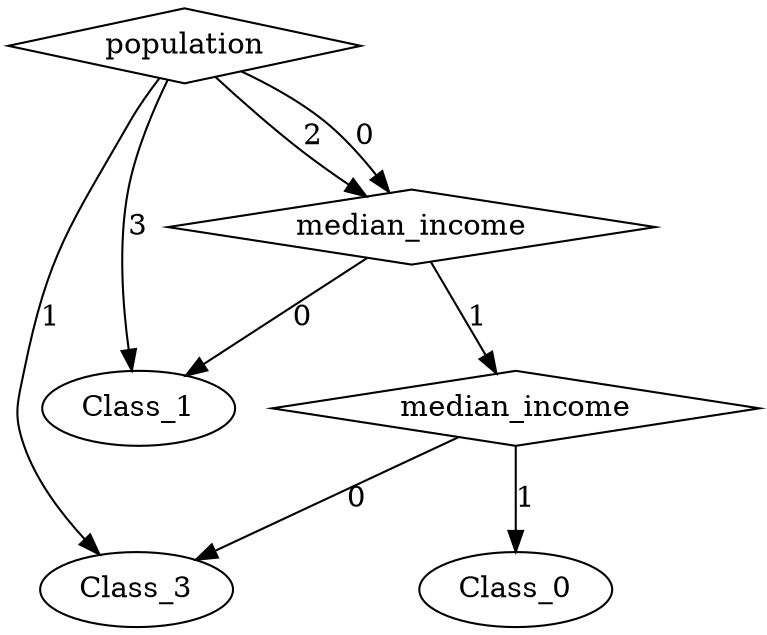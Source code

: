 digraph {
node [label=Class_0,style=""] Class_0
node [label=Class_3,style=""] Class_3
node [label=Class_1,style=""] Class_1
node [label=Class_1,style=""] Class_1
node [label=Class_3,style=""] Class_3
node [label=median_income,shape="diamond",style=""] 2
node [label=median_income,shape="diamond",style=""] 1
node [label=population,shape="diamond",style=""] 0

2 -> Class_0 [label="1"]
2 -> Class_3 [label="0"]
1 -> 2 [label="1"]
1 -> Class_1 [label="0"]
0 -> Class_1 [label="3"]
0 -> 1 [label="2"]
0 -> Class_3 [label="1"]
0 -> 1 [label="0"]
}